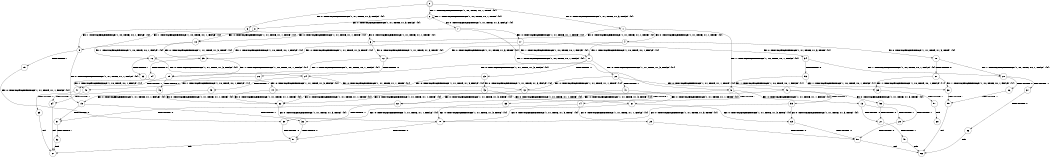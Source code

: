 digraph BCG {
size = "7, 10.5";
center = TRUE;
node [shape = circle];
0 [peripheries = 2];
0 -> 1 [label = "EX !0 !ATOMIC_EXCH_BRANCH (1, +1, TRUE, +1, 3, FALSE) !{0}"];
0 -> 2 [label = "EX !1 !ATOMIC_EXCH_BRANCH (1, +0, TRUE, +0, 1, TRUE) !{0}"];
0 -> 3 [label = "EX !0 !ATOMIC_EXCH_BRANCH (1, +1, TRUE, +1, 3, FALSE) !{0}"];
1 -> 4 [label = "EX !0 !ATOMIC_EXCH_BRANCH (1, +1, TRUE, +1, 1, TRUE) !{0}"];
1 -> 5 [label = "EX !1 !ATOMIC_EXCH_BRANCH (1, +0, TRUE, +0, 1, FALSE) !{0}"];
1 -> 6 [label = "EX !0 !ATOMIC_EXCH_BRANCH (1, +1, TRUE, +1, 1, TRUE) !{0}"];
2 -> 2 [label = "EX !1 !ATOMIC_EXCH_BRANCH (1, +0, TRUE, +0, 1, TRUE) !{0}"];
2 -> 7 [label = "EX !0 !ATOMIC_EXCH_BRANCH (1, +1, TRUE, +1, 3, FALSE) !{0}"];
2 -> 8 [label = "EX !0 !ATOMIC_EXCH_BRANCH (1, +1, TRUE, +1, 3, FALSE) !{0}"];
3 -> 9 [label = "EX !1 !ATOMIC_EXCH_BRANCH (1, +0, TRUE, +0, 1, FALSE) !{0}"];
3 -> 6 [label = "EX !0 !ATOMIC_EXCH_BRANCH (1, +1, TRUE, +1, 1, TRUE) !{0}"];
4 -> 10 [label = "EX !0 !ATOMIC_EXCH_BRANCH (1, +1, TRUE, +1, 3, TRUE) !{0}"];
4 -> 11 [label = "EX !1 !ATOMIC_EXCH_BRANCH (1, +0, TRUE, +0, 1, FALSE) !{0}"];
4 -> 12 [label = "EX !0 !ATOMIC_EXCH_BRANCH (1, +1, TRUE, +1, 3, TRUE) !{0}"];
5 -> 13 [label = "EX !0 !ATOMIC_EXCH_BRANCH (1, +1, TRUE, +1, 1, FALSE) !{0}"];
5 -> 14 [label = "TERMINATE !1"];
5 -> 15 [label = "EX !0 !ATOMIC_EXCH_BRANCH (1, +1, TRUE, +1, 1, FALSE) !{0}"];
6 -> 16 [label = "EX !1 !ATOMIC_EXCH_BRANCH (1, +0, TRUE, +0, 1, FALSE) !{0}"];
6 -> 12 [label = "EX !0 !ATOMIC_EXCH_BRANCH (1, +1, TRUE, +1, 3, TRUE) !{0}"];
7 -> 17 [label = "EX !0 !ATOMIC_EXCH_BRANCH (1, +1, TRUE, +1, 1, TRUE) !{0}"];
7 -> 5 [label = "EX !1 !ATOMIC_EXCH_BRANCH (1, +0, TRUE, +0, 1, FALSE) !{0}"];
7 -> 18 [label = "EX !0 !ATOMIC_EXCH_BRANCH (1, +1, TRUE, +1, 1, TRUE) !{0}"];
8 -> 9 [label = "EX !1 !ATOMIC_EXCH_BRANCH (1, +0, TRUE, +0, 1, FALSE) !{0}"];
8 -> 18 [label = "EX !0 !ATOMIC_EXCH_BRANCH (1, +1, TRUE, +1, 1, TRUE) !{0}"];
9 -> 19 [label = "TERMINATE !1"];
9 -> 15 [label = "EX !0 !ATOMIC_EXCH_BRANCH (1, +1, TRUE, +1, 1, FALSE) !{0}"];
10 -> 20 [label = "EX !1 !ATOMIC_EXCH_BRANCH (1, +0, TRUE, +0, 1, FALSE) !{0}"];
10 -> 21 [label = "TERMINATE !0"];
11 -> 22 [label = "EX !0 !ATOMIC_EXCH_BRANCH (1, +1, TRUE, +1, 3, FALSE) !{0}"];
11 -> 23 [label = "TERMINATE !1"];
11 -> 24 [label = "EX !0 !ATOMIC_EXCH_BRANCH (1, +1, TRUE, +1, 3, FALSE) !{0}"];
12 -> 25 [label = "EX !1 !ATOMIC_EXCH_BRANCH (1, +0, TRUE, +0, 1, FALSE) !{0}"];
12 -> 26 [label = "TERMINATE !0"];
13 -> 27 [label = "TERMINATE !0"];
13 -> 28 [label = "TERMINATE !1"];
14 -> 29 [label = "EX !0 !ATOMIC_EXCH_BRANCH (1, +1, TRUE, +1, 1, FALSE) !{0}"];
14 -> 30 [label = "EX !0 !ATOMIC_EXCH_BRANCH (1, +1, TRUE, +1, 1, FALSE) !{0}"];
15 -> 31 [label = "TERMINATE !0"];
15 -> 32 [label = "TERMINATE !1"];
16 -> 33 [label = "TERMINATE !1"];
16 -> 24 [label = "EX !0 !ATOMIC_EXCH_BRANCH (1, +1, TRUE, +1, 3, FALSE) !{0}"];
17 -> 34 [label = "EX !0 !ATOMIC_EXCH_BRANCH (1, +1, TRUE, +1, 3, TRUE) !{0}"];
17 -> 11 [label = "EX !1 !ATOMIC_EXCH_BRANCH (1, +0, TRUE, +0, 1, FALSE) !{0}"];
17 -> 35 [label = "EX !0 !ATOMIC_EXCH_BRANCH (1, +1, TRUE, +1, 3, TRUE) !{0}"];
18 -> 16 [label = "EX !1 !ATOMIC_EXCH_BRANCH (1, +0, TRUE, +0, 1, FALSE) !{0}"];
18 -> 35 [label = "EX !0 !ATOMIC_EXCH_BRANCH (1, +1, TRUE, +1, 3, TRUE) !{0}"];
19 -> 30 [label = "EX !0 !ATOMIC_EXCH_BRANCH (1, +1, TRUE, +1, 1, FALSE) !{0}"];
20 -> 36 [label = "TERMINATE !0"];
20 -> 37 [label = "TERMINATE !1"];
21 -> 38 [label = "EX !1 !ATOMIC_EXCH_BRANCH (1, +0, TRUE, +0, 1, FALSE) !{1}"];
21 -> 39 [label = "EX !1 !ATOMIC_EXCH_BRANCH (1, +0, TRUE, +0, 1, FALSE) !{1}"];
22 -> 40 [label = "EX !0 !ATOMIC_EXCH_BRANCH (1, +1, TRUE, +1, 1, TRUE) !{0}"];
22 -> 41 [label = "TERMINATE !1"];
22 -> 42 [label = "EX !0 !ATOMIC_EXCH_BRANCH (1, +1, TRUE, +1, 1, TRUE) !{0}"];
23 -> 43 [label = "EX !0 !ATOMIC_EXCH_BRANCH (1, +1, TRUE, +1, 3, FALSE) !{0}"];
23 -> 44 [label = "EX !0 !ATOMIC_EXCH_BRANCH (1, +1, TRUE, +1, 3, FALSE) !{0}"];
24 -> 45 [label = "TERMINATE !1"];
24 -> 42 [label = "EX !0 !ATOMIC_EXCH_BRANCH (1, +1, TRUE, +1, 1, TRUE) !{0}"];
25 -> 46 [label = "TERMINATE !0"];
25 -> 47 [label = "TERMINATE !1"];
26 -> 48 [label = "EX !1 !ATOMIC_EXCH_BRANCH (1, +0, TRUE, +0, 1, FALSE) !{1}"];
27 -> 49 [label = "TERMINATE !1"];
28 -> 50 [label = "TERMINATE !0"];
29 -> 50 [label = "TERMINATE !0"];
30 -> 51 [label = "TERMINATE !0"];
31 -> 52 [label = "TERMINATE !1"];
32 -> 51 [label = "TERMINATE !0"];
33 -> 44 [label = "EX !0 !ATOMIC_EXCH_BRANCH (1, +1, TRUE, +1, 3, FALSE) !{0}"];
34 -> 20 [label = "EX !1 !ATOMIC_EXCH_BRANCH (1, +0, TRUE, +0, 1, FALSE) !{0}"];
34 -> 53 [label = "TERMINATE !0"];
35 -> 25 [label = "EX !1 !ATOMIC_EXCH_BRANCH (1, +0, TRUE, +0, 1, FALSE) !{0}"];
35 -> 54 [label = "TERMINATE !0"];
36 -> 55 [label = "TERMINATE !1"];
37 -> 56 [label = "TERMINATE !0"];
38 -> 55 [label = "TERMINATE !1"];
39 -> 57 [label = "TERMINATE !1"];
40 -> 58 [label = "EX !0 !ATOMIC_EXCH_BRANCH (1, +1, TRUE, +1, 3, TRUE) !{0}"];
40 -> 59 [label = "TERMINATE !1"];
40 -> 60 [label = "EX !0 !ATOMIC_EXCH_BRANCH (1, +1, TRUE, +1, 3, TRUE) !{0}"];
41 -> 61 [label = "EX !0 !ATOMIC_EXCH_BRANCH (1, +1, TRUE, +1, 1, TRUE) !{0}"];
41 -> 62 [label = "EX !0 !ATOMIC_EXCH_BRANCH (1, +1, TRUE, +1, 1, TRUE) !{0}"];
42 -> 63 [label = "TERMINATE !1"];
42 -> 60 [label = "EX !0 !ATOMIC_EXCH_BRANCH (1, +1, TRUE, +1, 3, TRUE) !{0}"];
43 -> 61 [label = "EX !0 !ATOMIC_EXCH_BRANCH (1, +1, TRUE, +1, 1, TRUE) !{0}"];
43 -> 62 [label = "EX !0 !ATOMIC_EXCH_BRANCH (1, +1, TRUE, +1, 1, TRUE) !{0}"];
44 -> 62 [label = "EX !0 !ATOMIC_EXCH_BRANCH (1, +1, TRUE, +1, 1, TRUE) !{0}"];
45 -> 62 [label = "EX !0 !ATOMIC_EXCH_BRANCH (1, +1, TRUE, +1, 1, TRUE) !{0}"];
46 -> 64 [label = "TERMINATE !1"];
47 -> 65 [label = "TERMINATE !0"];
48 -> 64 [label = "TERMINATE !1"];
49 -> 66 [label = "exit"];
50 -> 66 [label = "exit"];
51 -> 67 [label = "exit"];
52 -> 67 [label = "exit"];
53 -> 38 [label = "EX !1 !ATOMIC_EXCH_BRANCH (1, +0, TRUE, +0, 1, FALSE) !{1}"];
53 -> 39 [label = "EX !1 !ATOMIC_EXCH_BRANCH (1, +0, TRUE, +0, 1, FALSE) !{1}"];
54 -> 48 [label = "EX !1 !ATOMIC_EXCH_BRANCH (1, +0, TRUE, +0, 1, FALSE) !{1}"];
55 -> 66 [label = "exit"];
56 -> 66 [label = "exit"];
57 -> 68 [label = "exit"];
58 -> 27 [label = "TERMINATE !0"];
58 -> 28 [label = "TERMINATE !1"];
59 -> 69 [label = "EX !0 !ATOMIC_EXCH_BRANCH (1, +1, TRUE, +1, 3, TRUE) !{0}"];
59 -> 70 [label = "EX !0 !ATOMIC_EXCH_BRANCH (1, +1, TRUE, +1, 3, TRUE) !{0}"];
60 -> 31 [label = "TERMINATE !0"];
60 -> 32 [label = "TERMINATE !1"];
61 -> 69 [label = "EX !0 !ATOMIC_EXCH_BRANCH (1, +1, TRUE, +1, 3, TRUE) !{0}"];
61 -> 70 [label = "EX !0 !ATOMIC_EXCH_BRANCH (1, +1, TRUE, +1, 3, TRUE) !{0}"];
62 -> 70 [label = "EX !0 !ATOMIC_EXCH_BRANCH (1, +1, TRUE, +1, 3, TRUE) !{0}"];
63 -> 70 [label = "EX !0 !ATOMIC_EXCH_BRANCH (1, +1, TRUE, +1, 3, TRUE) !{0}"];
64 -> 67 [label = "exit"];
65 -> 67 [label = "exit"];
69 -> 50 [label = "TERMINATE !0"];
70 -> 51 [label = "TERMINATE !0"];
}
